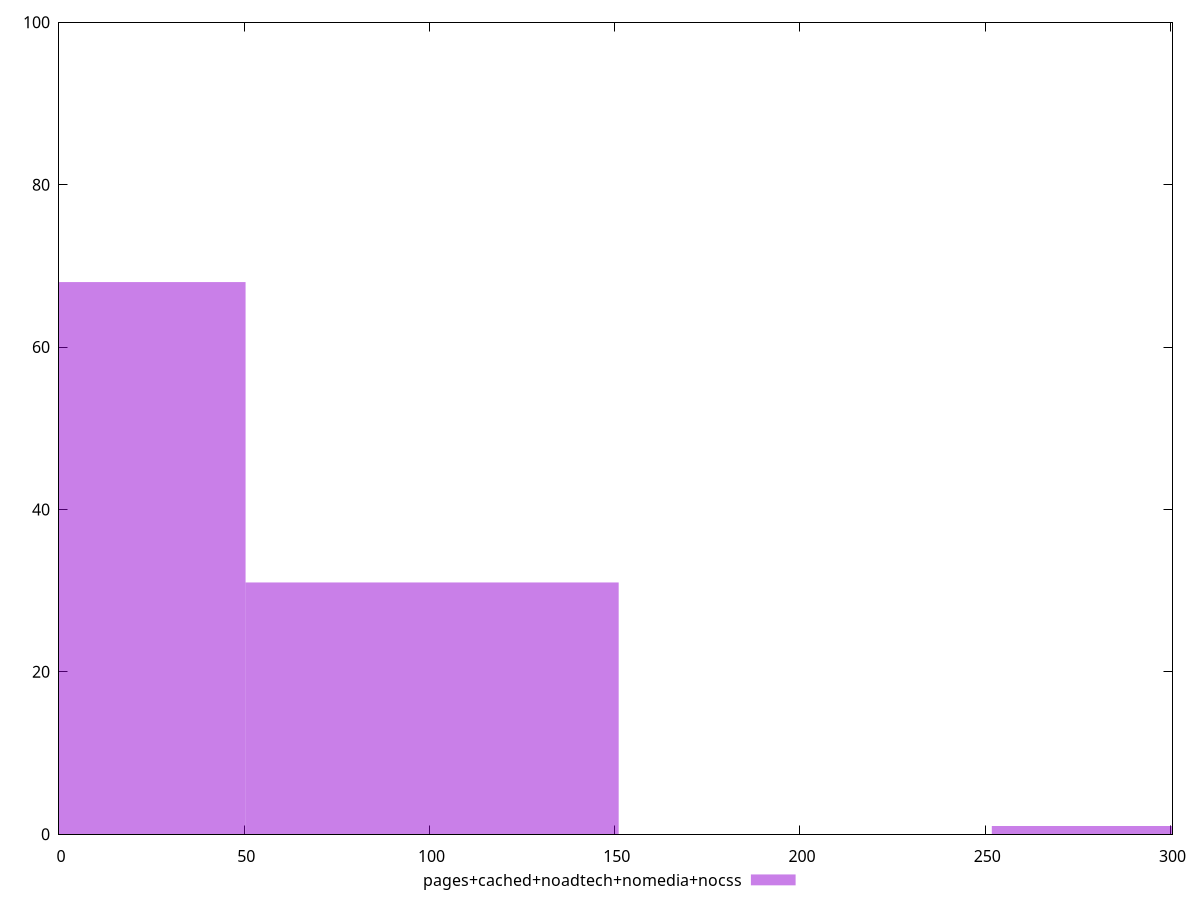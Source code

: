 reset

$pagesCachedNoadtechNomediaNocss <<EOF
302.1336209339138 1
0 68
100.71120697797126 31
EOF

set key outside below
set boxwidth 100.71120697797126
set xrange [0:300.548]
set yrange [0:100]
set trange [0:100]
set style fill transparent solid 0.5 noborder
set terminal svg size 640, 490 enhanced background rgb 'white'
set output "report_00018_2021-02-10T15-25-16.877Z/uses-rel-preconnect/comparison/histogram/4_vs_5.svg"

plot $pagesCachedNoadtechNomediaNocss title "pages+cached+noadtech+nomedia+nocss" with boxes

reset

